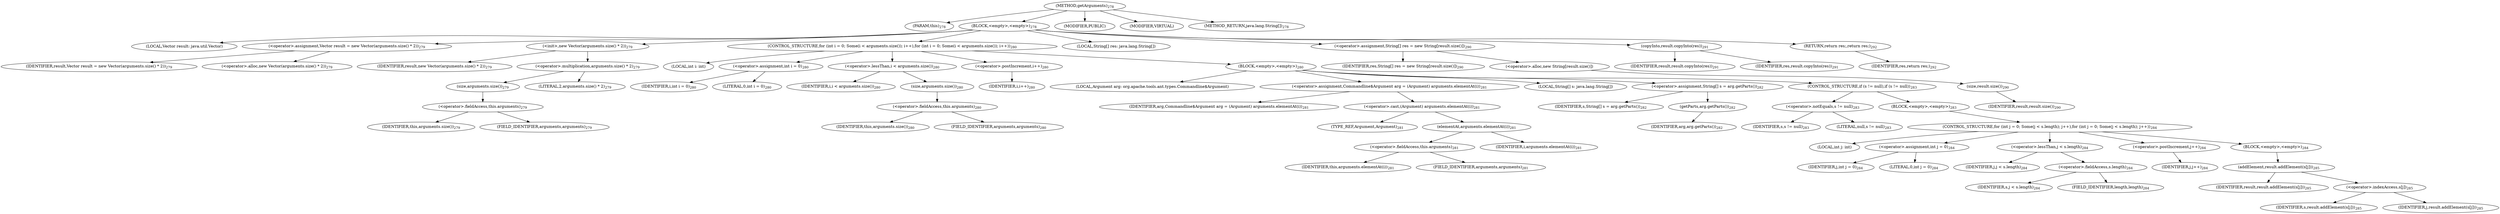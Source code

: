 digraph "getArguments" {  
"497" [label = <(METHOD,getArguments)<SUB>278</SUB>> ]
"498" [label = <(PARAM,this)<SUB>278</SUB>> ]
"499" [label = <(BLOCK,&lt;empty&gt;,&lt;empty&gt;)<SUB>278</SUB>> ]
"53" [label = <(LOCAL,Vector result: java.util.Vector)> ]
"500" [label = <(&lt;operator&gt;.assignment,Vector result = new Vector(arguments.size() * 2))<SUB>279</SUB>> ]
"501" [label = <(IDENTIFIER,result,Vector result = new Vector(arguments.size() * 2))<SUB>279</SUB>> ]
"502" [label = <(&lt;operator&gt;.alloc,new Vector(arguments.size() * 2))<SUB>279</SUB>> ]
"503" [label = <(&lt;init&gt;,new Vector(arguments.size() * 2))<SUB>279</SUB>> ]
"52" [label = <(IDENTIFIER,result,new Vector(arguments.size() * 2))<SUB>279</SUB>> ]
"504" [label = <(&lt;operator&gt;.multiplication,arguments.size() * 2)<SUB>279</SUB>> ]
"505" [label = <(size,arguments.size())<SUB>279</SUB>> ]
"506" [label = <(&lt;operator&gt;.fieldAccess,this.arguments)<SUB>279</SUB>> ]
"507" [label = <(IDENTIFIER,this,arguments.size())<SUB>279</SUB>> ]
"508" [label = <(FIELD_IDENTIFIER,arguments,arguments)<SUB>279</SUB>> ]
"509" [label = <(LITERAL,2,arguments.size() * 2)<SUB>279</SUB>> ]
"510" [label = <(CONTROL_STRUCTURE,for (int i = 0; Some(i &lt; arguments.size()); i++),for (int i = 0; Some(i &lt; arguments.size()); i++))<SUB>280</SUB>> ]
"511" [label = <(LOCAL,int i: int)> ]
"512" [label = <(&lt;operator&gt;.assignment,int i = 0)<SUB>280</SUB>> ]
"513" [label = <(IDENTIFIER,i,int i = 0)<SUB>280</SUB>> ]
"514" [label = <(LITERAL,0,int i = 0)<SUB>280</SUB>> ]
"515" [label = <(&lt;operator&gt;.lessThan,i &lt; arguments.size())<SUB>280</SUB>> ]
"516" [label = <(IDENTIFIER,i,i &lt; arguments.size())<SUB>280</SUB>> ]
"517" [label = <(size,arguments.size())<SUB>280</SUB>> ]
"518" [label = <(&lt;operator&gt;.fieldAccess,this.arguments)<SUB>280</SUB>> ]
"519" [label = <(IDENTIFIER,this,arguments.size())<SUB>280</SUB>> ]
"520" [label = <(FIELD_IDENTIFIER,arguments,arguments)<SUB>280</SUB>> ]
"521" [label = <(&lt;operator&gt;.postIncrement,i++)<SUB>280</SUB>> ]
"522" [label = <(IDENTIFIER,i,i++)<SUB>280</SUB>> ]
"523" [label = <(BLOCK,&lt;empty&gt;,&lt;empty&gt;)<SUB>280</SUB>> ]
"524" [label = <(LOCAL,Argument arg: org.apache.tools.ant.types.Commandline$Argument)> ]
"525" [label = <(&lt;operator&gt;.assignment,Commandline$Argument arg = (Argument) arguments.elementAt(i))<SUB>281</SUB>> ]
"526" [label = <(IDENTIFIER,arg,Commandline$Argument arg = (Argument) arguments.elementAt(i))<SUB>281</SUB>> ]
"527" [label = <(&lt;operator&gt;.cast,(Argument) arguments.elementAt(i))<SUB>281</SUB>> ]
"528" [label = <(TYPE_REF,Argument,Argument)<SUB>281</SUB>> ]
"529" [label = <(elementAt,arguments.elementAt(i))<SUB>281</SUB>> ]
"530" [label = <(&lt;operator&gt;.fieldAccess,this.arguments)<SUB>281</SUB>> ]
"531" [label = <(IDENTIFIER,this,arguments.elementAt(i))<SUB>281</SUB>> ]
"532" [label = <(FIELD_IDENTIFIER,arguments,arguments)<SUB>281</SUB>> ]
"533" [label = <(IDENTIFIER,i,arguments.elementAt(i))<SUB>281</SUB>> ]
"534" [label = <(LOCAL,String[] s: java.lang.String[])> ]
"535" [label = <(&lt;operator&gt;.assignment,String[] s = arg.getParts())<SUB>282</SUB>> ]
"536" [label = <(IDENTIFIER,s,String[] s = arg.getParts())<SUB>282</SUB>> ]
"537" [label = <(getParts,arg.getParts())<SUB>282</SUB>> ]
"538" [label = <(IDENTIFIER,arg,arg.getParts())<SUB>282</SUB>> ]
"539" [label = <(CONTROL_STRUCTURE,if (s != null),if (s != null))<SUB>283</SUB>> ]
"540" [label = <(&lt;operator&gt;.notEquals,s != null)<SUB>283</SUB>> ]
"541" [label = <(IDENTIFIER,s,s != null)<SUB>283</SUB>> ]
"542" [label = <(LITERAL,null,s != null)<SUB>283</SUB>> ]
"543" [label = <(BLOCK,&lt;empty&gt;,&lt;empty&gt;)<SUB>283</SUB>> ]
"544" [label = <(CONTROL_STRUCTURE,for (int j = 0; Some(j &lt; s.length); j++),for (int j = 0; Some(j &lt; s.length); j++))<SUB>284</SUB>> ]
"545" [label = <(LOCAL,int j: int)> ]
"546" [label = <(&lt;operator&gt;.assignment,int j = 0)<SUB>284</SUB>> ]
"547" [label = <(IDENTIFIER,j,int j = 0)<SUB>284</SUB>> ]
"548" [label = <(LITERAL,0,int j = 0)<SUB>284</SUB>> ]
"549" [label = <(&lt;operator&gt;.lessThan,j &lt; s.length)<SUB>284</SUB>> ]
"550" [label = <(IDENTIFIER,j,j &lt; s.length)<SUB>284</SUB>> ]
"551" [label = <(&lt;operator&gt;.fieldAccess,s.length)<SUB>284</SUB>> ]
"552" [label = <(IDENTIFIER,s,j &lt; s.length)<SUB>284</SUB>> ]
"553" [label = <(FIELD_IDENTIFIER,length,length)<SUB>284</SUB>> ]
"554" [label = <(&lt;operator&gt;.postIncrement,j++)<SUB>284</SUB>> ]
"555" [label = <(IDENTIFIER,j,j++)<SUB>284</SUB>> ]
"556" [label = <(BLOCK,&lt;empty&gt;,&lt;empty&gt;)<SUB>284</SUB>> ]
"557" [label = <(addElement,result.addElement(s[j]))<SUB>285</SUB>> ]
"558" [label = <(IDENTIFIER,result,result.addElement(s[j]))<SUB>285</SUB>> ]
"559" [label = <(&lt;operator&gt;.indexAccess,s[j])<SUB>285</SUB>> ]
"560" [label = <(IDENTIFIER,s,result.addElement(s[j]))<SUB>285</SUB>> ]
"561" [label = <(IDENTIFIER,j,result.addElement(s[j]))<SUB>285</SUB>> ]
"562" [label = <(LOCAL,String[] res: java.lang.String[])> ]
"563" [label = <(&lt;operator&gt;.assignment,String[] res = new String[result.size()])<SUB>290</SUB>> ]
"564" [label = <(IDENTIFIER,res,String[] res = new String[result.size()])<SUB>290</SUB>> ]
"565" [label = <(&lt;operator&gt;.alloc,new String[result.size()])> ]
"566" [label = <(size,result.size())<SUB>290</SUB>> ]
"567" [label = <(IDENTIFIER,result,result.size())<SUB>290</SUB>> ]
"568" [label = <(copyInto,result.copyInto(res))<SUB>291</SUB>> ]
"569" [label = <(IDENTIFIER,result,result.copyInto(res))<SUB>291</SUB>> ]
"570" [label = <(IDENTIFIER,res,result.copyInto(res))<SUB>291</SUB>> ]
"571" [label = <(RETURN,return res;,return res;)<SUB>292</SUB>> ]
"572" [label = <(IDENTIFIER,res,return res;)<SUB>292</SUB>> ]
"573" [label = <(MODIFIER,PUBLIC)> ]
"574" [label = <(MODIFIER,VIRTUAL)> ]
"575" [label = <(METHOD_RETURN,java.lang.String[])<SUB>278</SUB>> ]
  "497" -> "498" 
  "497" -> "499" 
  "497" -> "573" 
  "497" -> "574" 
  "497" -> "575" 
  "499" -> "53" 
  "499" -> "500" 
  "499" -> "503" 
  "499" -> "510" 
  "499" -> "562" 
  "499" -> "563" 
  "499" -> "568" 
  "499" -> "571" 
  "500" -> "501" 
  "500" -> "502" 
  "503" -> "52" 
  "503" -> "504" 
  "504" -> "505" 
  "504" -> "509" 
  "505" -> "506" 
  "506" -> "507" 
  "506" -> "508" 
  "510" -> "511" 
  "510" -> "512" 
  "510" -> "515" 
  "510" -> "521" 
  "510" -> "523" 
  "512" -> "513" 
  "512" -> "514" 
  "515" -> "516" 
  "515" -> "517" 
  "517" -> "518" 
  "518" -> "519" 
  "518" -> "520" 
  "521" -> "522" 
  "523" -> "524" 
  "523" -> "525" 
  "523" -> "534" 
  "523" -> "535" 
  "523" -> "539" 
  "525" -> "526" 
  "525" -> "527" 
  "527" -> "528" 
  "527" -> "529" 
  "529" -> "530" 
  "529" -> "533" 
  "530" -> "531" 
  "530" -> "532" 
  "535" -> "536" 
  "535" -> "537" 
  "537" -> "538" 
  "539" -> "540" 
  "539" -> "543" 
  "540" -> "541" 
  "540" -> "542" 
  "543" -> "544" 
  "544" -> "545" 
  "544" -> "546" 
  "544" -> "549" 
  "544" -> "554" 
  "544" -> "556" 
  "546" -> "547" 
  "546" -> "548" 
  "549" -> "550" 
  "549" -> "551" 
  "551" -> "552" 
  "551" -> "553" 
  "554" -> "555" 
  "556" -> "557" 
  "557" -> "558" 
  "557" -> "559" 
  "559" -> "560" 
  "559" -> "561" 
  "563" -> "564" 
  "563" -> "565" 
  "565" -> "566" 
  "566" -> "567" 
  "568" -> "569" 
  "568" -> "570" 
  "571" -> "572" 
}
